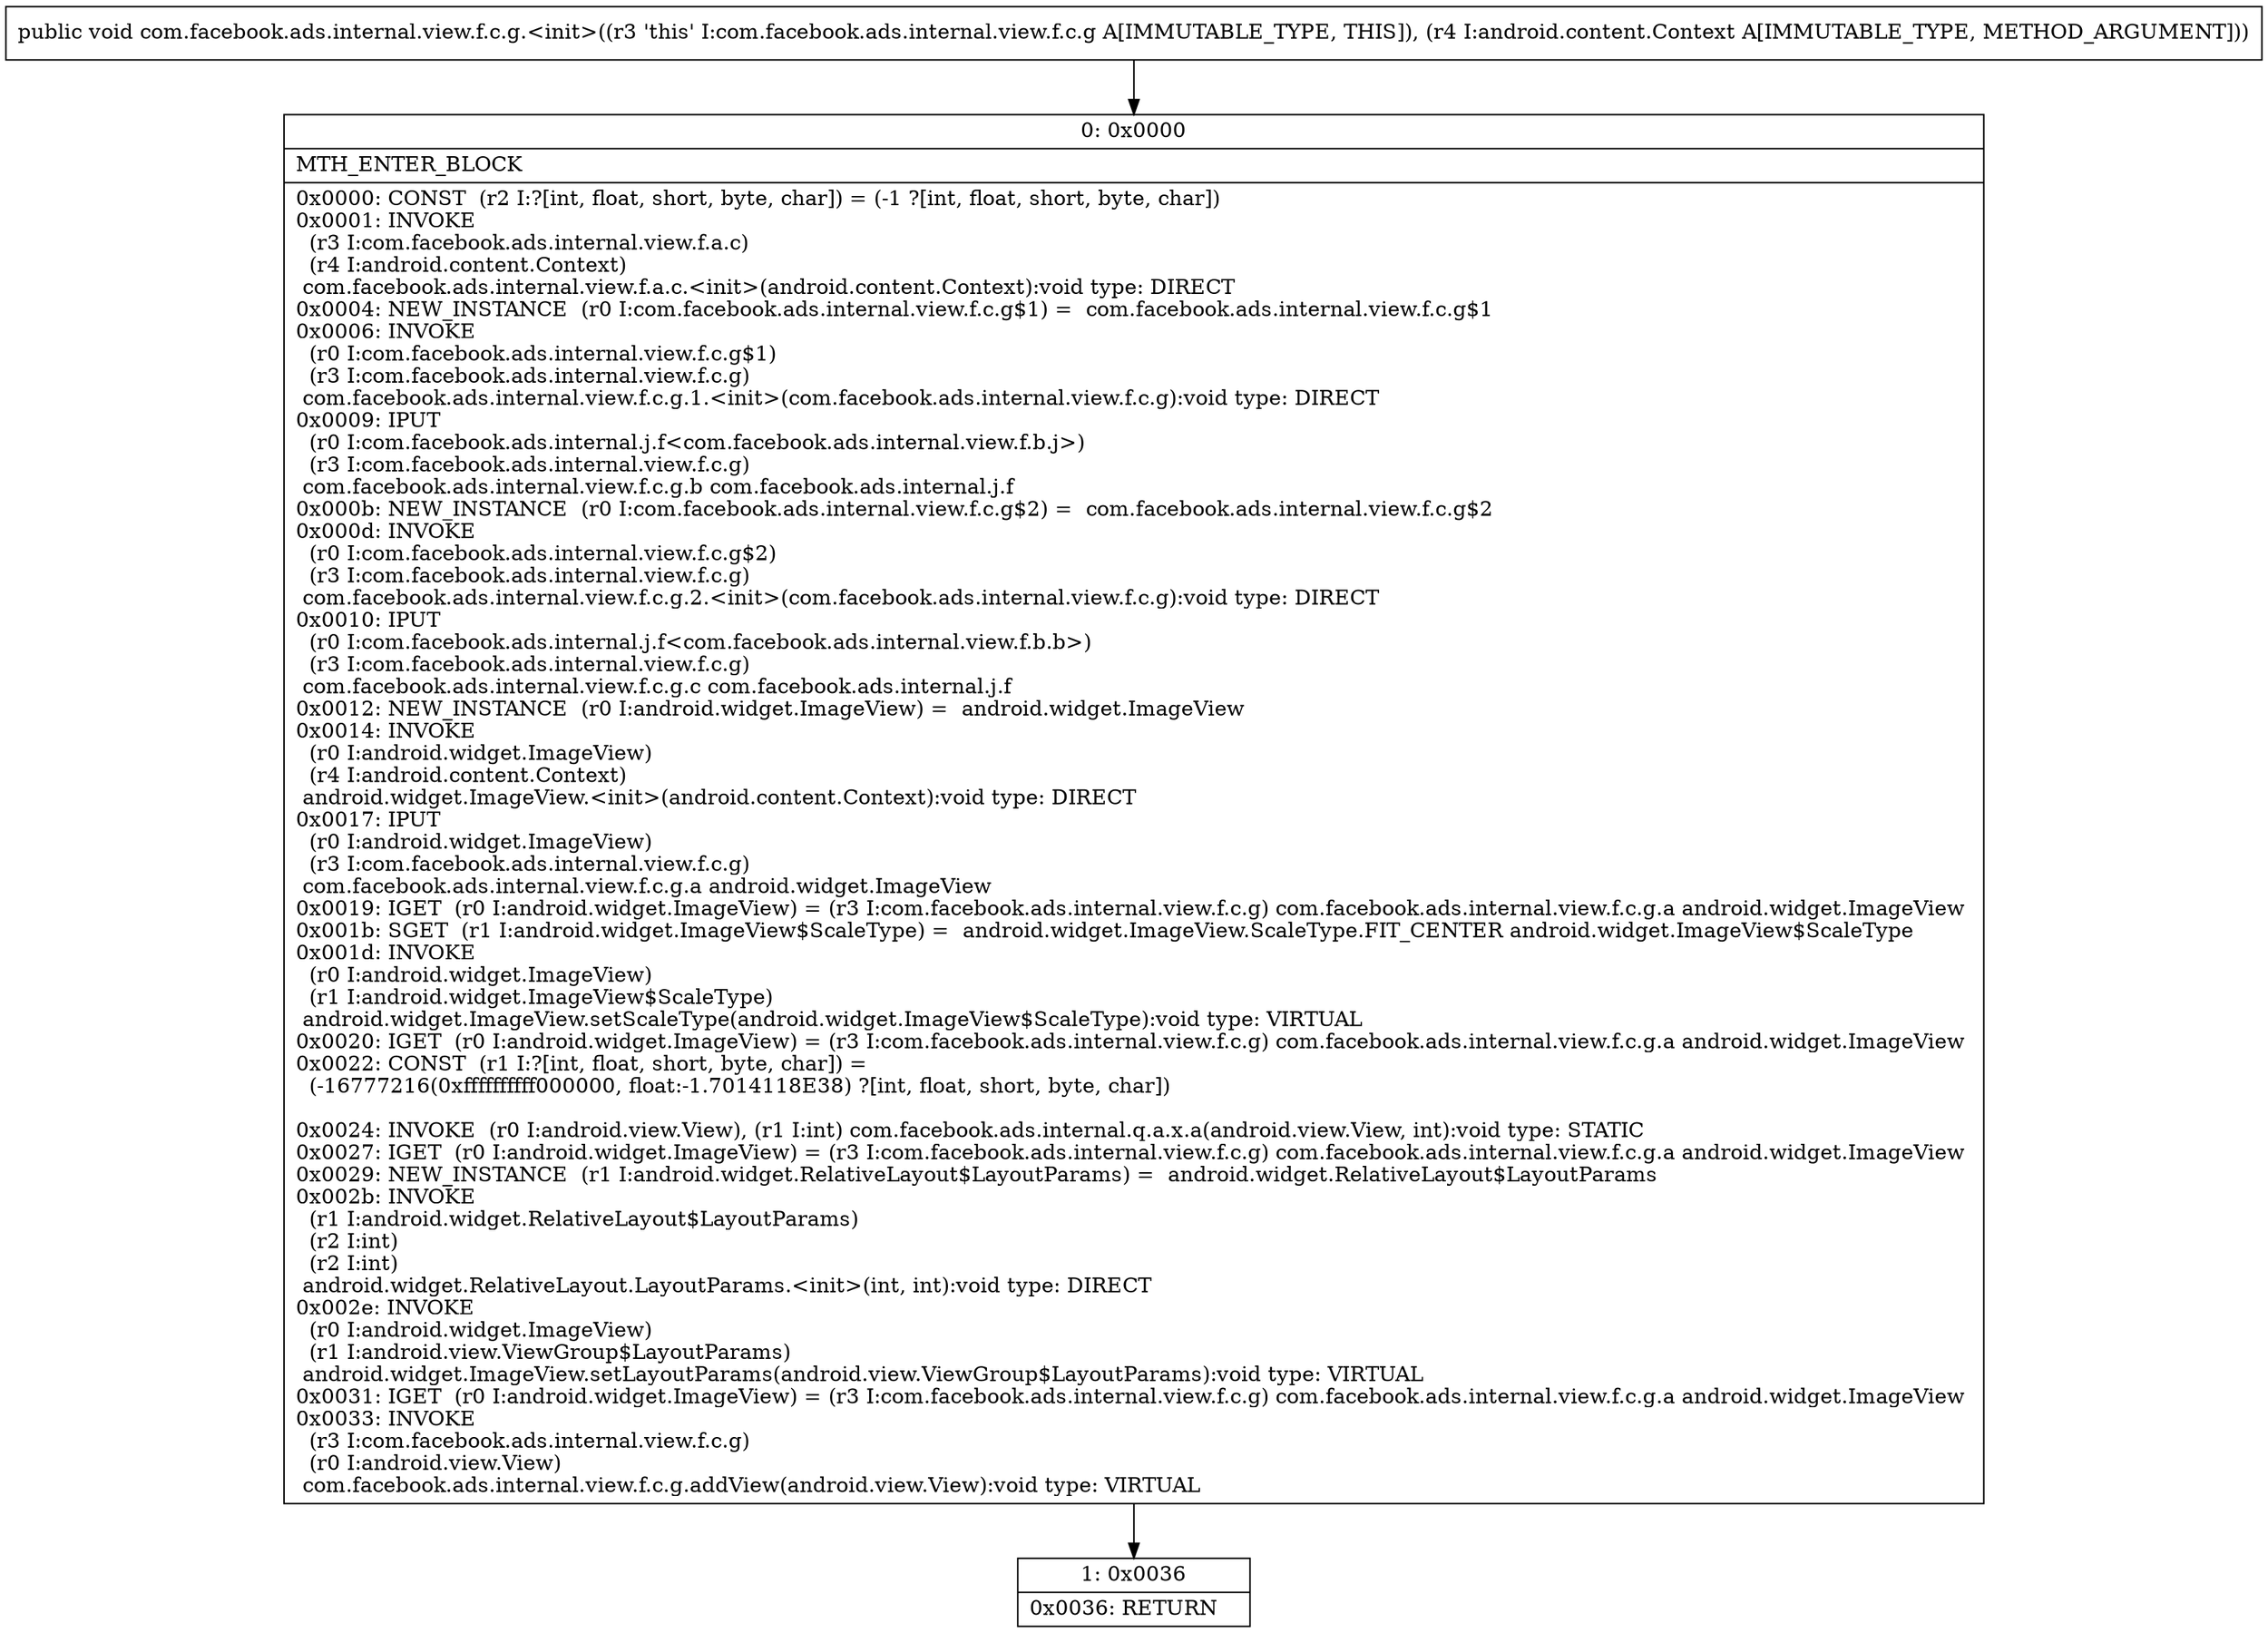 digraph "CFG forcom.facebook.ads.internal.view.f.c.g.\<init\>(Landroid\/content\/Context;)V" {
Node_0 [shape=record,label="{0\:\ 0x0000|MTH_ENTER_BLOCK\l|0x0000: CONST  (r2 I:?[int, float, short, byte, char]) = (\-1 ?[int, float, short, byte, char]) \l0x0001: INVOKE  \l  (r3 I:com.facebook.ads.internal.view.f.a.c)\l  (r4 I:android.content.Context)\l com.facebook.ads.internal.view.f.a.c.\<init\>(android.content.Context):void type: DIRECT \l0x0004: NEW_INSTANCE  (r0 I:com.facebook.ads.internal.view.f.c.g$1) =  com.facebook.ads.internal.view.f.c.g$1 \l0x0006: INVOKE  \l  (r0 I:com.facebook.ads.internal.view.f.c.g$1)\l  (r3 I:com.facebook.ads.internal.view.f.c.g)\l com.facebook.ads.internal.view.f.c.g.1.\<init\>(com.facebook.ads.internal.view.f.c.g):void type: DIRECT \l0x0009: IPUT  \l  (r0 I:com.facebook.ads.internal.j.f\<com.facebook.ads.internal.view.f.b.j\>)\l  (r3 I:com.facebook.ads.internal.view.f.c.g)\l com.facebook.ads.internal.view.f.c.g.b com.facebook.ads.internal.j.f \l0x000b: NEW_INSTANCE  (r0 I:com.facebook.ads.internal.view.f.c.g$2) =  com.facebook.ads.internal.view.f.c.g$2 \l0x000d: INVOKE  \l  (r0 I:com.facebook.ads.internal.view.f.c.g$2)\l  (r3 I:com.facebook.ads.internal.view.f.c.g)\l com.facebook.ads.internal.view.f.c.g.2.\<init\>(com.facebook.ads.internal.view.f.c.g):void type: DIRECT \l0x0010: IPUT  \l  (r0 I:com.facebook.ads.internal.j.f\<com.facebook.ads.internal.view.f.b.b\>)\l  (r3 I:com.facebook.ads.internal.view.f.c.g)\l com.facebook.ads.internal.view.f.c.g.c com.facebook.ads.internal.j.f \l0x0012: NEW_INSTANCE  (r0 I:android.widget.ImageView) =  android.widget.ImageView \l0x0014: INVOKE  \l  (r0 I:android.widget.ImageView)\l  (r4 I:android.content.Context)\l android.widget.ImageView.\<init\>(android.content.Context):void type: DIRECT \l0x0017: IPUT  \l  (r0 I:android.widget.ImageView)\l  (r3 I:com.facebook.ads.internal.view.f.c.g)\l com.facebook.ads.internal.view.f.c.g.a android.widget.ImageView \l0x0019: IGET  (r0 I:android.widget.ImageView) = (r3 I:com.facebook.ads.internal.view.f.c.g) com.facebook.ads.internal.view.f.c.g.a android.widget.ImageView \l0x001b: SGET  (r1 I:android.widget.ImageView$ScaleType) =  android.widget.ImageView.ScaleType.FIT_CENTER android.widget.ImageView$ScaleType \l0x001d: INVOKE  \l  (r0 I:android.widget.ImageView)\l  (r1 I:android.widget.ImageView$ScaleType)\l android.widget.ImageView.setScaleType(android.widget.ImageView$ScaleType):void type: VIRTUAL \l0x0020: IGET  (r0 I:android.widget.ImageView) = (r3 I:com.facebook.ads.internal.view.f.c.g) com.facebook.ads.internal.view.f.c.g.a android.widget.ImageView \l0x0022: CONST  (r1 I:?[int, float, short, byte, char]) = \l  (\-16777216(0xffffffffff000000, float:\-1.7014118E38) ?[int, float, short, byte, char])\l \l0x0024: INVOKE  (r0 I:android.view.View), (r1 I:int) com.facebook.ads.internal.q.a.x.a(android.view.View, int):void type: STATIC \l0x0027: IGET  (r0 I:android.widget.ImageView) = (r3 I:com.facebook.ads.internal.view.f.c.g) com.facebook.ads.internal.view.f.c.g.a android.widget.ImageView \l0x0029: NEW_INSTANCE  (r1 I:android.widget.RelativeLayout$LayoutParams) =  android.widget.RelativeLayout$LayoutParams \l0x002b: INVOKE  \l  (r1 I:android.widget.RelativeLayout$LayoutParams)\l  (r2 I:int)\l  (r2 I:int)\l android.widget.RelativeLayout.LayoutParams.\<init\>(int, int):void type: DIRECT \l0x002e: INVOKE  \l  (r0 I:android.widget.ImageView)\l  (r1 I:android.view.ViewGroup$LayoutParams)\l android.widget.ImageView.setLayoutParams(android.view.ViewGroup$LayoutParams):void type: VIRTUAL \l0x0031: IGET  (r0 I:android.widget.ImageView) = (r3 I:com.facebook.ads.internal.view.f.c.g) com.facebook.ads.internal.view.f.c.g.a android.widget.ImageView \l0x0033: INVOKE  \l  (r3 I:com.facebook.ads.internal.view.f.c.g)\l  (r0 I:android.view.View)\l com.facebook.ads.internal.view.f.c.g.addView(android.view.View):void type: VIRTUAL \l}"];
Node_1 [shape=record,label="{1\:\ 0x0036|0x0036: RETURN   \l}"];
MethodNode[shape=record,label="{public void com.facebook.ads.internal.view.f.c.g.\<init\>((r3 'this' I:com.facebook.ads.internal.view.f.c.g A[IMMUTABLE_TYPE, THIS]), (r4 I:android.content.Context A[IMMUTABLE_TYPE, METHOD_ARGUMENT])) }"];
MethodNode -> Node_0;
Node_0 -> Node_1;
}


